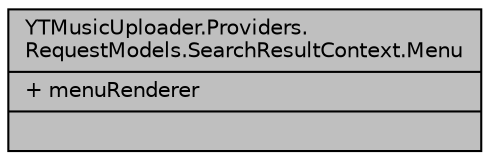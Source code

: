 digraph "YTMusicUploader.Providers.RequestModels.SearchResultContext.Menu"
{
 // LATEX_PDF_SIZE
  edge [fontname="Helvetica",fontsize="10",labelfontname="Helvetica",labelfontsize="10"];
  node [fontname="Helvetica",fontsize="10",shape=record];
  Node1 [label="{YTMusicUploader.Providers.\lRequestModels.SearchResultContext.Menu\n|+ menuRenderer\l|}",height=0.2,width=0.4,color="black", fillcolor="grey75", style="filled", fontcolor="black",tooltip=" "];
}
